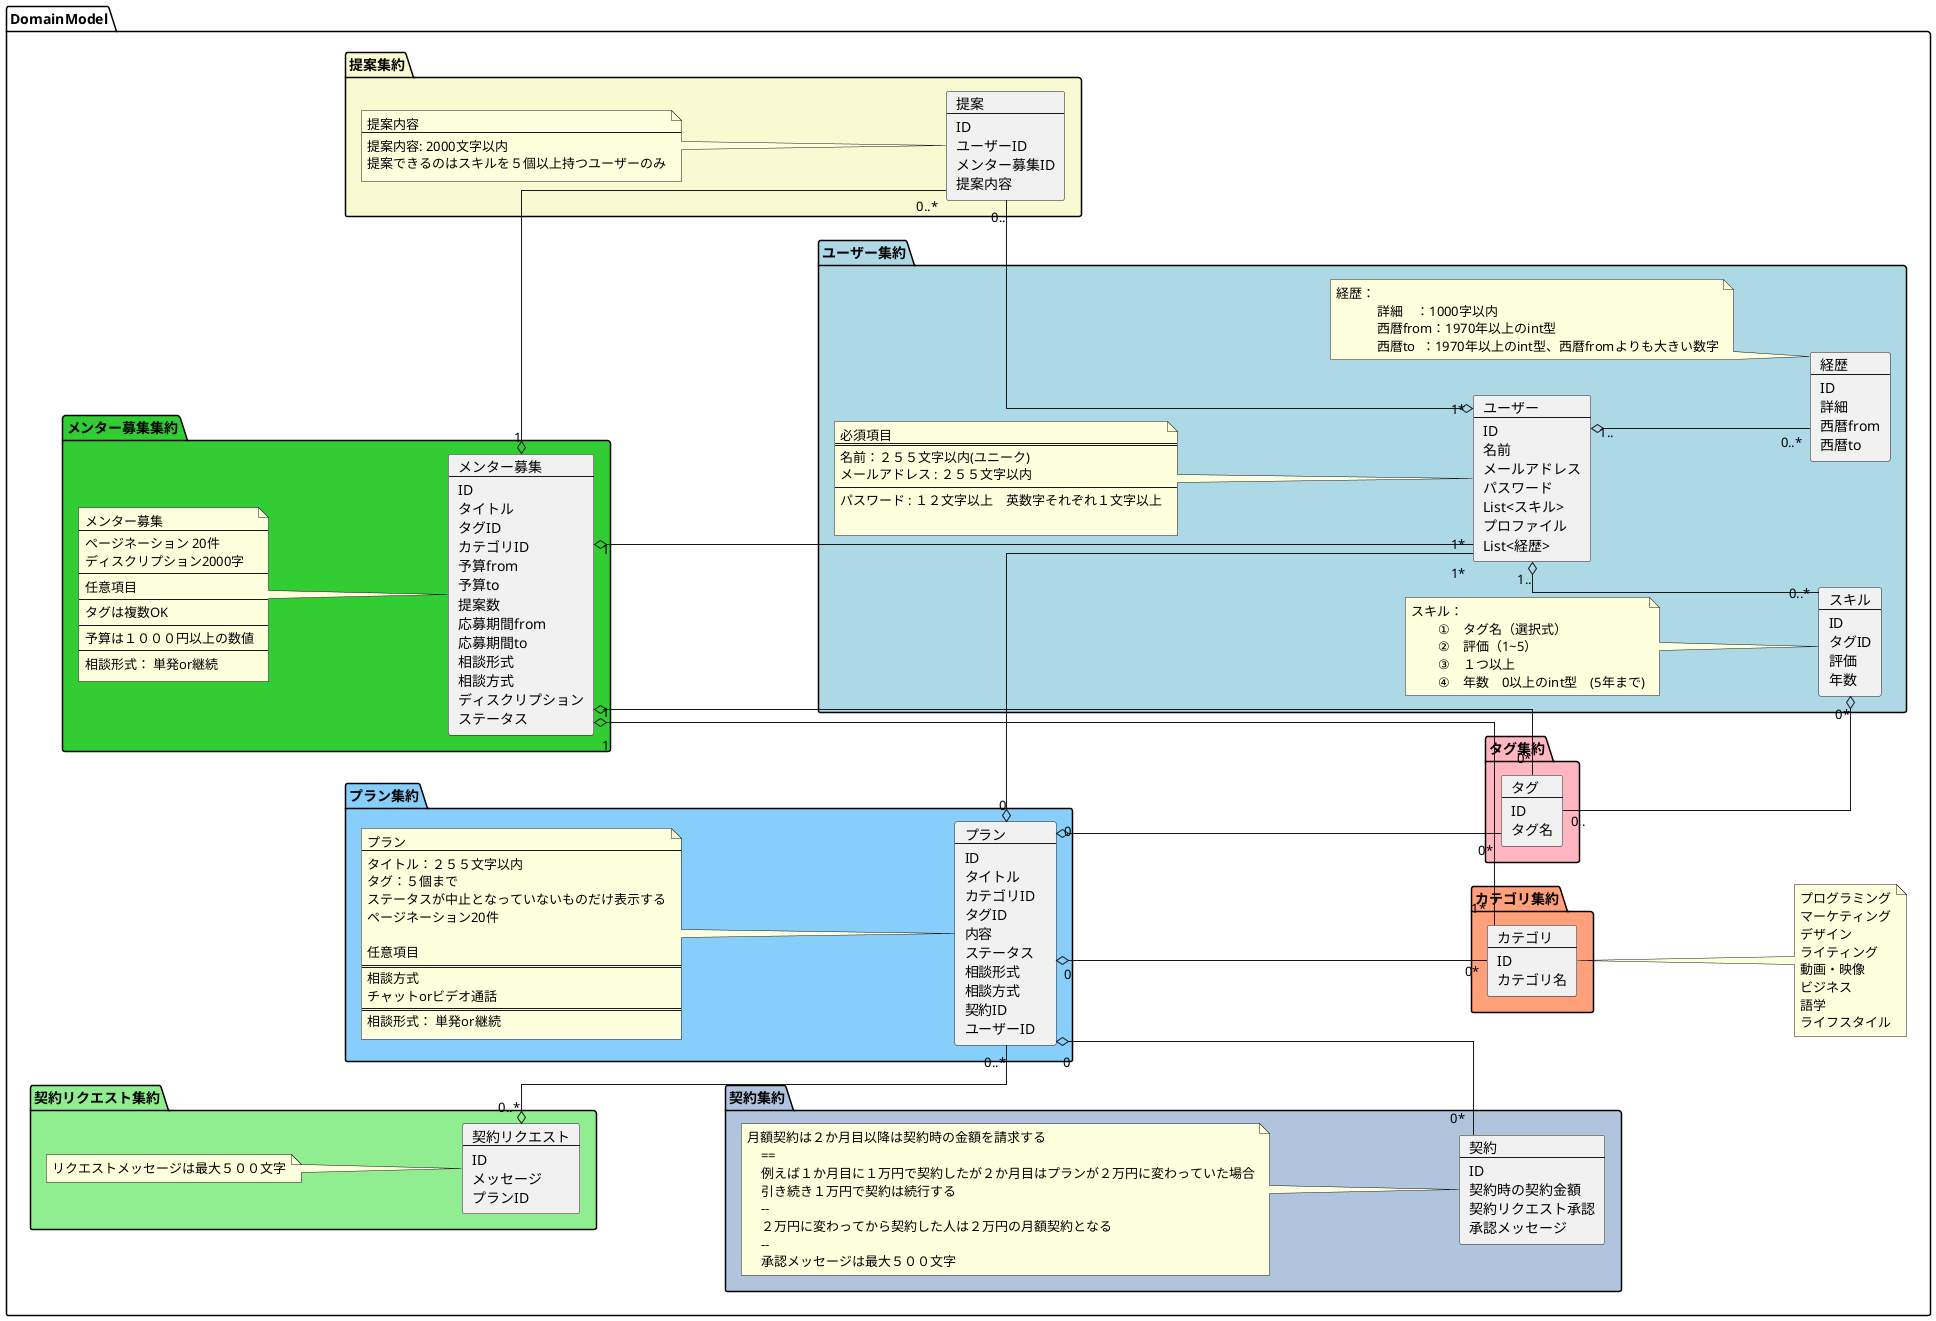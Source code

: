 @startuml curriculum
allowmixing
hide circle
skinparam linetype ortho

left to right direction

package DomainModel {
 
 
    package タグ集約 #LightPink
    {
        card タグ[
            タグ
            --
            ID
            タグ名
        ]
    }
        
    package カテゴリ集約 #LightSalmon
    {
        card カテゴリ[
            カテゴリ
            --
            ID
            カテゴリ名
        ]
    }
        note right of カテゴリ 
        プログラミング
        マーケティング
        デザイン
        ライティング
        動画・映像
        ビジネス
        語学
        ライフスタイル
        end note

    package 契約集約 #LightSteelBlue
    {
        card 契約[
            契約
            --
            ID
            契約時の契約金額
            契約リクエスト承認
            承認メッセージ
        ]

        note left of 契約
        月額契約は２か月目以降は契約時の金額を請求する
            ==
            例えば１か月目に１万円で契約したが２か月目はプランが２万円に変わっていた場合
            引き続き１万円で契約は続行する
            --
            ２万円に変わってから契約した人は２万円の月額契約となる
            --
            承認メッセージは最大５００文字
        end note
    }

    package 提案集約 #LightGoldenRodYellow
    {
        card 提案[
            提案
            --
            ID
            ユーザーID
            メンター募集ID
            提案内容
        ]
        note left of 提案
            提案内容
            --
            提案内容: 2000文字以内
            提案できるのはスキルを５個以上持つユーザーのみ
        end note
    }

    package ユーザー集約 #lightblue
    {
        card ユーザー[
            ユーザー
            --
            ID
            名前
            メールアドレス
            パスワード
            List<スキル>
            プロファイル
            List<経歴>
        ]

        card スキル[
            スキル
            --
            ID
            タグID
            評価
            年数
        ]

        card 経歴 [
            経歴
            --
            ID
            詳細
            西暦from
            西暦to
        ]

        ユーザー "1.." o-- "0..*" 経歴
        ユーザー "1.." o-- "0..*" スキル
        タグ "0.." --o "0*" スキル
        
        note left of ユーザー 
            必須項目
            ==
            名前：２５５文字以内(ユニーク)
            メールアドレス : ２５５文字以内
            --
            パスワード : １２文字以上　英数字それぞれ１文字以上

        end note

        note left of 経歴
            経歴：
                        詳細    ：1000字以内
                        西暦from：1970年以上のint型
                        西暦to  ：1970年以上のint型、西暦fromよりも大きい数字
        end note

        note left of スキル
        スキル：
                ①　タグ名（選択式）
                ②　評価（1~5）
                ③　１つ以上
                ④　年数　0以上のint型　(5年まで)
        end note
    }

    package メンター募集集約 #LimeGreen
    {
        card メンター募集[
            メンター募集
            --
            ID
            タイトル
            タグID
            カテゴリID
            予算from
            予算to
            提案数
            応募期間from
            応募期間to
            相談形式
            相談方式
            ディスクリプション
            ステータス
        ]
        
        メンター募集 "1" o-- "0*" タグ
        メンター募集 "1" o-- "1*" カテゴリ
        メンター募集 "1" o-- "1*" ユーザー
        メンター募集 "1" o-- "0..*" 提案
        提案 "0.." --o "1*" ユーザー

        note left of メンター募集
            メンター募集
            --
            ページネーション 20件
            ディスクリプション2000字
            --
            任意項目
            --
            タグは複数OK
            --
            予算は１０００円以上の数値
            --
            相談形式： 単発or継続
        end note 

    }

    package プラン集約 #LightSkyBlue
    {
        card プラン[
            プラン
            --
            ID
            タイトル
            カテゴリID
            タグID
            内容
            ステータス
            相談形式
            相談方式
            契約ID
            ユーザーID   
        ]

        プラン "0" o-- "0*" タグ
        プラン "0" o-- "0*" カテゴリ
        プラン "0" o-- "0*" 契約
        プラン "0" o-- "1*" ユーザー

        note left of プラン
            プラン 
            --
            タイトル：２５５文字以内
            タグ：５個まで
            ステータスが中止となっていないものだけ表示する
            ページネーション20件

            任意項目
            ==
            相談方式
            チャットorビデオ通話
            ==
            相談形式： 単発or継続
        end note
    }
    package 契約リクエスト集約 #LightGreen
    {
        card 契約リクエスト[
            契約リクエスト
            --
            ID
            メッセージ
            プランID
        ]
        契約リクエスト "0..*" o-- "0..*" プラン
        note left of 契約リクエスト
        リクエストメッセージは最大５００文字
        end note
    }
}

@enduml